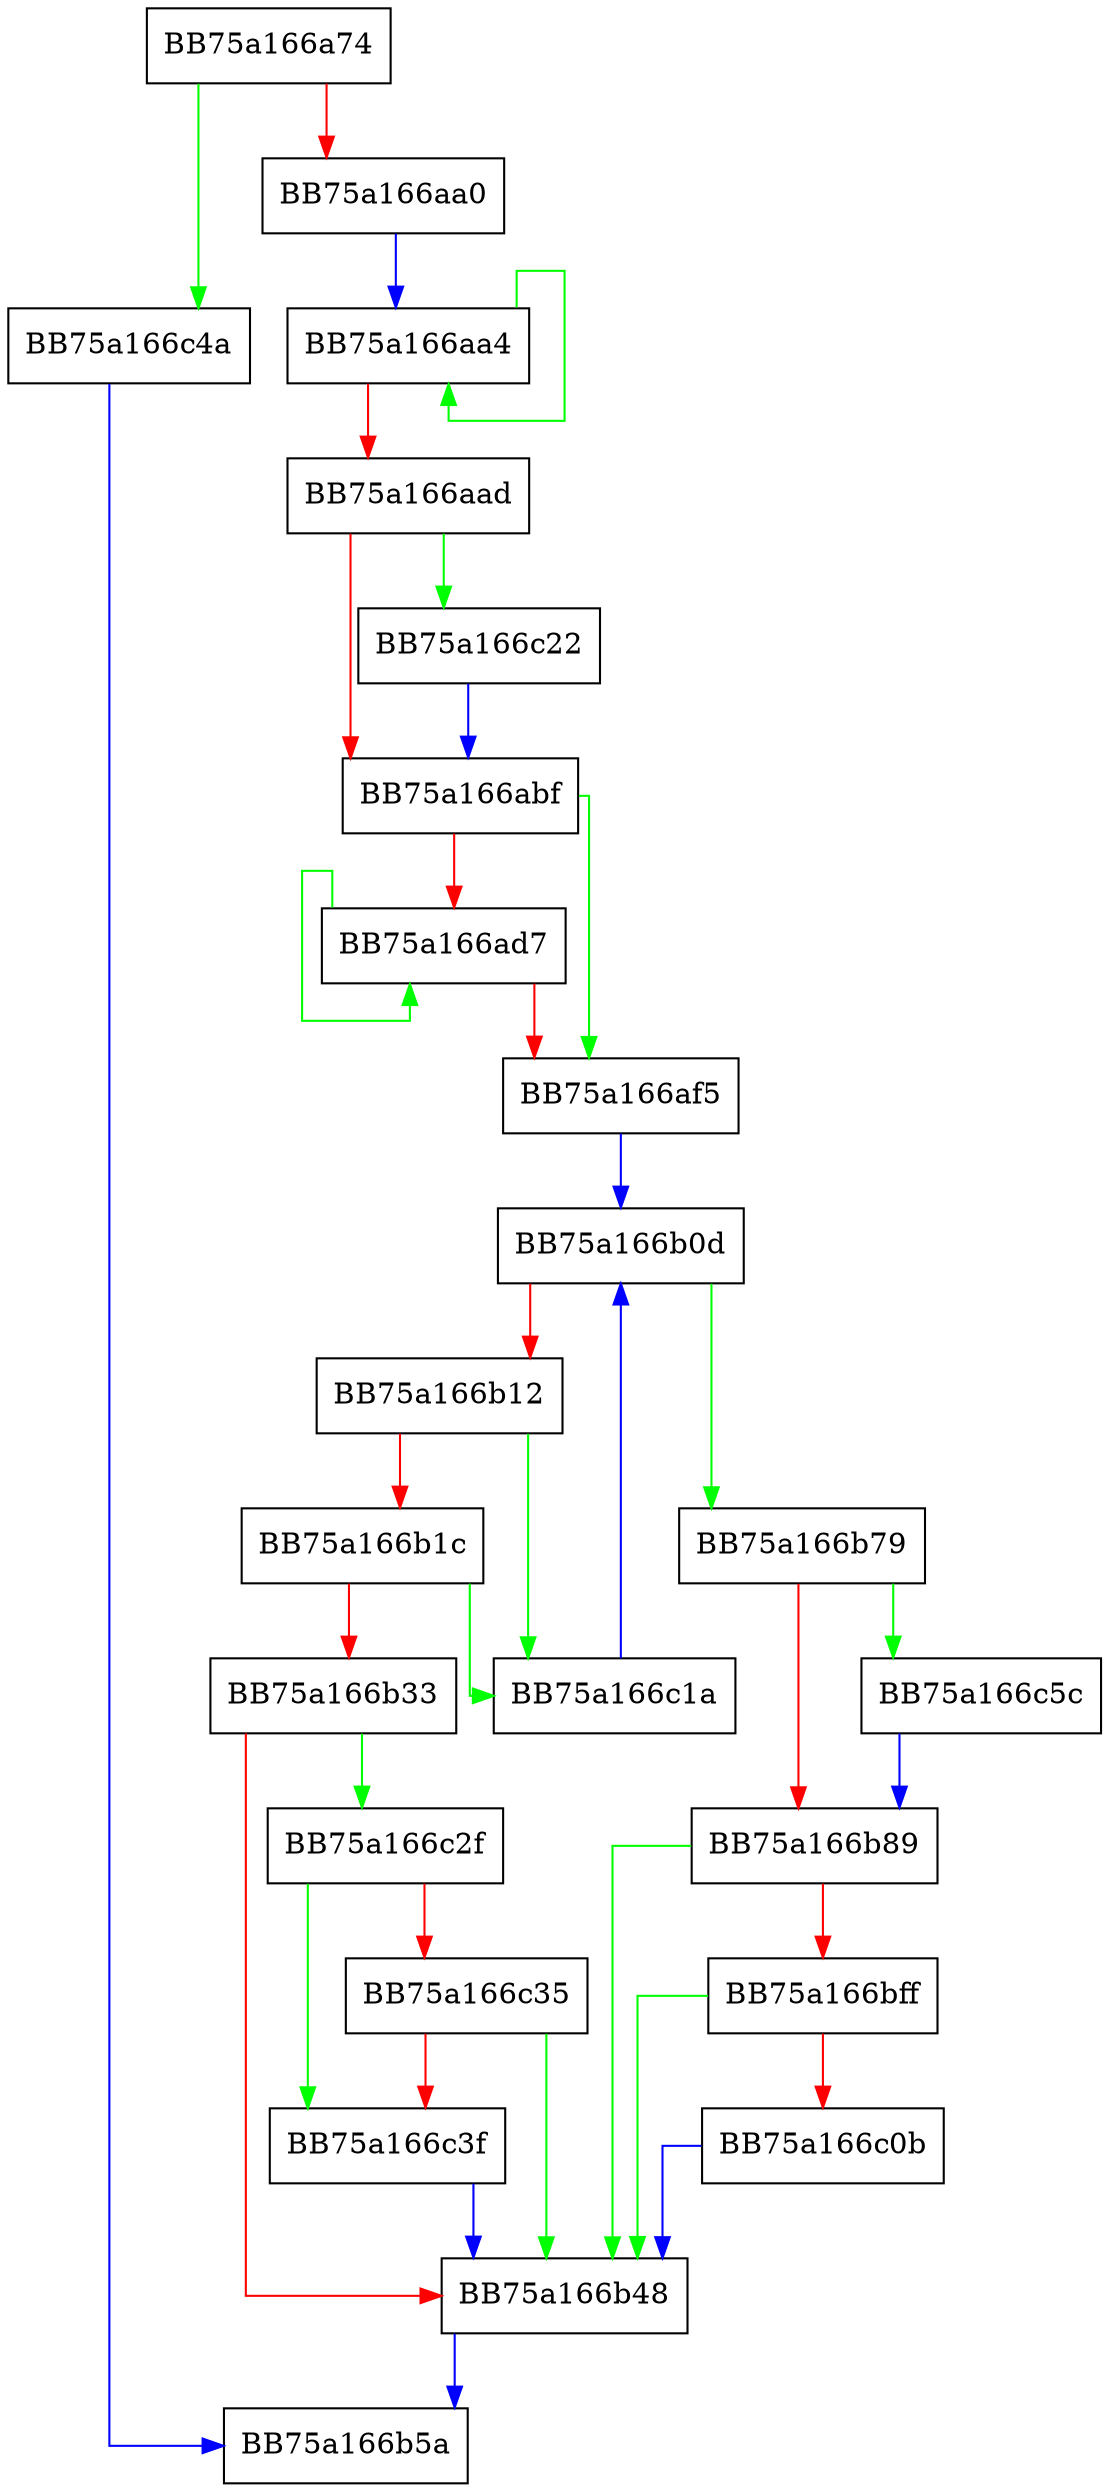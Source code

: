 digraph lua_pushstring {
  node [shape="box"];
  graph [splines=ortho];
  BB75a166a74 -> BB75a166c4a [color="green"];
  BB75a166a74 -> BB75a166aa0 [color="red"];
  BB75a166aa0 -> BB75a166aa4 [color="blue"];
  BB75a166aa4 -> BB75a166aa4 [color="green"];
  BB75a166aa4 -> BB75a166aad [color="red"];
  BB75a166aad -> BB75a166c22 [color="green"];
  BB75a166aad -> BB75a166abf [color="red"];
  BB75a166abf -> BB75a166af5 [color="green"];
  BB75a166abf -> BB75a166ad7 [color="red"];
  BB75a166ad7 -> BB75a166ad7 [color="green"];
  BB75a166ad7 -> BB75a166af5 [color="red"];
  BB75a166af5 -> BB75a166b0d [color="blue"];
  BB75a166b0d -> BB75a166b79 [color="green"];
  BB75a166b0d -> BB75a166b12 [color="red"];
  BB75a166b12 -> BB75a166c1a [color="green"];
  BB75a166b12 -> BB75a166b1c [color="red"];
  BB75a166b1c -> BB75a166c1a [color="green"];
  BB75a166b1c -> BB75a166b33 [color="red"];
  BB75a166b33 -> BB75a166c2f [color="green"];
  BB75a166b33 -> BB75a166b48 [color="red"];
  BB75a166b48 -> BB75a166b5a [color="blue"];
  BB75a166b79 -> BB75a166c5c [color="green"];
  BB75a166b79 -> BB75a166b89 [color="red"];
  BB75a166b89 -> BB75a166b48 [color="green"];
  BB75a166b89 -> BB75a166bff [color="red"];
  BB75a166bff -> BB75a166b48 [color="green"];
  BB75a166bff -> BB75a166c0b [color="red"];
  BB75a166c0b -> BB75a166b48 [color="blue"];
  BB75a166c1a -> BB75a166b0d [color="blue"];
  BB75a166c22 -> BB75a166abf [color="blue"];
  BB75a166c2f -> BB75a166c3f [color="green"];
  BB75a166c2f -> BB75a166c35 [color="red"];
  BB75a166c35 -> BB75a166b48 [color="green"];
  BB75a166c35 -> BB75a166c3f [color="red"];
  BB75a166c3f -> BB75a166b48 [color="blue"];
  BB75a166c4a -> BB75a166b5a [color="blue"];
  BB75a166c5c -> BB75a166b89 [color="blue"];
}
